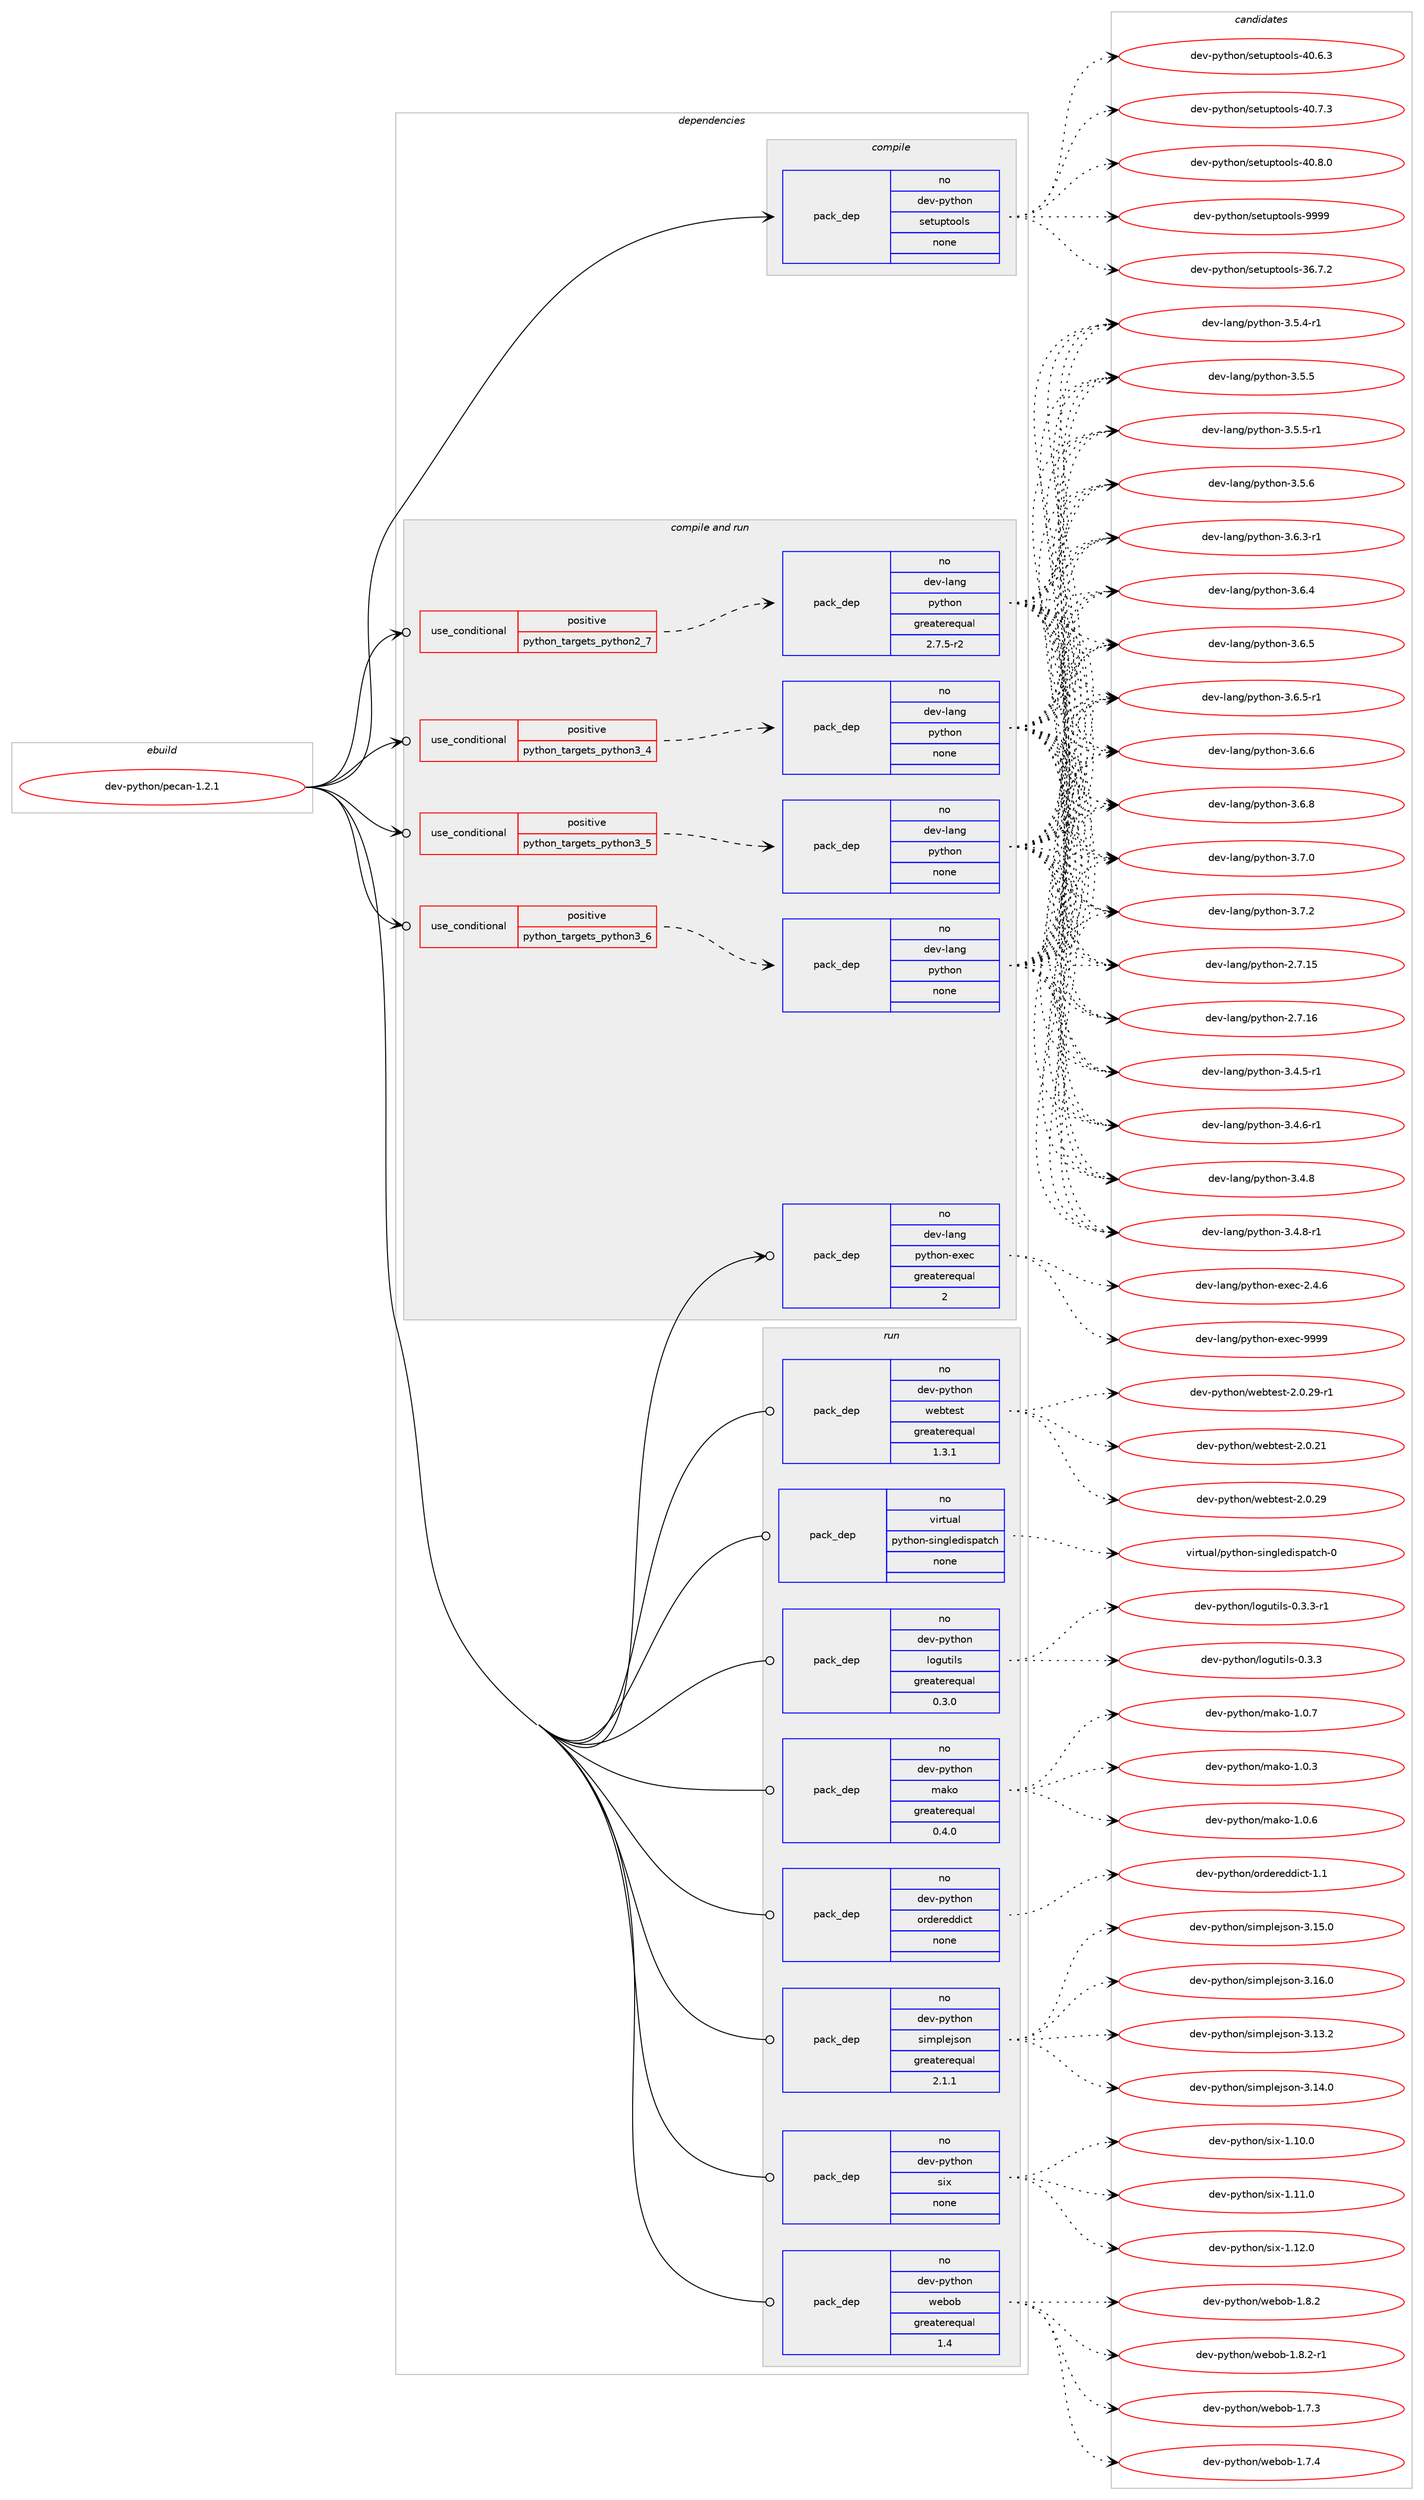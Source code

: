 digraph prolog {

# *************
# Graph options
# *************

newrank=true;
concentrate=true;
compound=true;
graph [rankdir=LR,fontname=Helvetica,fontsize=10,ranksep=1.5];#, ranksep=2.5, nodesep=0.2];
edge  [arrowhead=vee];
node  [fontname=Helvetica,fontsize=10];

# **********
# The ebuild
# **********

subgraph cluster_leftcol {
color=gray;
rank=same;
label=<<i>ebuild</i>>;
id [label="dev-python/pecan-1.2.1", color=red, width=4, href="../dev-python/pecan-1.2.1.svg"];
}

# ****************
# The dependencies
# ****************

subgraph cluster_midcol {
color=gray;
label=<<i>dependencies</i>>;
subgraph cluster_compile {
fillcolor="#eeeeee";
style=filled;
label=<<i>compile</i>>;
subgraph pack1022482 {
dependency1425034 [label=<<TABLE BORDER="0" CELLBORDER="1" CELLSPACING="0" CELLPADDING="4" WIDTH="220"><TR><TD ROWSPAN="6" CELLPADDING="30">pack_dep</TD></TR><TR><TD WIDTH="110">no</TD></TR><TR><TD>dev-python</TD></TR><TR><TD>setuptools</TD></TR><TR><TD>none</TD></TR><TR><TD></TD></TR></TABLE>>, shape=none, color=blue];
}
id:e -> dependency1425034:w [weight=20,style="solid",arrowhead="vee"];
}
subgraph cluster_compileandrun {
fillcolor="#eeeeee";
style=filled;
label=<<i>compile and run</i>>;
subgraph cond379242 {
dependency1425035 [label=<<TABLE BORDER="0" CELLBORDER="1" CELLSPACING="0" CELLPADDING="4"><TR><TD ROWSPAN="3" CELLPADDING="10">use_conditional</TD></TR><TR><TD>positive</TD></TR><TR><TD>python_targets_python2_7</TD></TR></TABLE>>, shape=none, color=red];
subgraph pack1022483 {
dependency1425036 [label=<<TABLE BORDER="0" CELLBORDER="1" CELLSPACING="0" CELLPADDING="4" WIDTH="220"><TR><TD ROWSPAN="6" CELLPADDING="30">pack_dep</TD></TR><TR><TD WIDTH="110">no</TD></TR><TR><TD>dev-lang</TD></TR><TR><TD>python</TD></TR><TR><TD>greaterequal</TD></TR><TR><TD>2.7.5-r2</TD></TR></TABLE>>, shape=none, color=blue];
}
dependency1425035:e -> dependency1425036:w [weight=20,style="dashed",arrowhead="vee"];
}
id:e -> dependency1425035:w [weight=20,style="solid",arrowhead="odotvee"];
subgraph cond379243 {
dependency1425037 [label=<<TABLE BORDER="0" CELLBORDER="1" CELLSPACING="0" CELLPADDING="4"><TR><TD ROWSPAN="3" CELLPADDING="10">use_conditional</TD></TR><TR><TD>positive</TD></TR><TR><TD>python_targets_python3_4</TD></TR></TABLE>>, shape=none, color=red];
subgraph pack1022484 {
dependency1425038 [label=<<TABLE BORDER="0" CELLBORDER="1" CELLSPACING="0" CELLPADDING="4" WIDTH="220"><TR><TD ROWSPAN="6" CELLPADDING="30">pack_dep</TD></TR><TR><TD WIDTH="110">no</TD></TR><TR><TD>dev-lang</TD></TR><TR><TD>python</TD></TR><TR><TD>none</TD></TR><TR><TD></TD></TR></TABLE>>, shape=none, color=blue];
}
dependency1425037:e -> dependency1425038:w [weight=20,style="dashed",arrowhead="vee"];
}
id:e -> dependency1425037:w [weight=20,style="solid",arrowhead="odotvee"];
subgraph cond379244 {
dependency1425039 [label=<<TABLE BORDER="0" CELLBORDER="1" CELLSPACING="0" CELLPADDING="4"><TR><TD ROWSPAN="3" CELLPADDING="10">use_conditional</TD></TR><TR><TD>positive</TD></TR><TR><TD>python_targets_python3_5</TD></TR></TABLE>>, shape=none, color=red];
subgraph pack1022485 {
dependency1425040 [label=<<TABLE BORDER="0" CELLBORDER="1" CELLSPACING="0" CELLPADDING="4" WIDTH="220"><TR><TD ROWSPAN="6" CELLPADDING="30">pack_dep</TD></TR><TR><TD WIDTH="110">no</TD></TR><TR><TD>dev-lang</TD></TR><TR><TD>python</TD></TR><TR><TD>none</TD></TR><TR><TD></TD></TR></TABLE>>, shape=none, color=blue];
}
dependency1425039:e -> dependency1425040:w [weight=20,style="dashed",arrowhead="vee"];
}
id:e -> dependency1425039:w [weight=20,style="solid",arrowhead="odotvee"];
subgraph cond379245 {
dependency1425041 [label=<<TABLE BORDER="0" CELLBORDER="1" CELLSPACING="0" CELLPADDING="4"><TR><TD ROWSPAN="3" CELLPADDING="10">use_conditional</TD></TR><TR><TD>positive</TD></TR><TR><TD>python_targets_python3_6</TD></TR></TABLE>>, shape=none, color=red];
subgraph pack1022486 {
dependency1425042 [label=<<TABLE BORDER="0" CELLBORDER="1" CELLSPACING="0" CELLPADDING="4" WIDTH="220"><TR><TD ROWSPAN="6" CELLPADDING="30">pack_dep</TD></TR><TR><TD WIDTH="110">no</TD></TR><TR><TD>dev-lang</TD></TR><TR><TD>python</TD></TR><TR><TD>none</TD></TR><TR><TD></TD></TR></TABLE>>, shape=none, color=blue];
}
dependency1425041:e -> dependency1425042:w [weight=20,style="dashed",arrowhead="vee"];
}
id:e -> dependency1425041:w [weight=20,style="solid",arrowhead="odotvee"];
subgraph pack1022487 {
dependency1425043 [label=<<TABLE BORDER="0" CELLBORDER="1" CELLSPACING="0" CELLPADDING="4" WIDTH="220"><TR><TD ROWSPAN="6" CELLPADDING="30">pack_dep</TD></TR><TR><TD WIDTH="110">no</TD></TR><TR><TD>dev-lang</TD></TR><TR><TD>python-exec</TD></TR><TR><TD>greaterequal</TD></TR><TR><TD>2</TD></TR></TABLE>>, shape=none, color=blue];
}
id:e -> dependency1425043:w [weight=20,style="solid",arrowhead="odotvee"];
}
subgraph cluster_run {
fillcolor="#eeeeee";
style=filled;
label=<<i>run</i>>;
subgraph pack1022488 {
dependency1425044 [label=<<TABLE BORDER="0" CELLBORDER="1" CELLSPACING="0" CELLPADDING="4" WIDTH="220"><TR><TD ROWSPAN="6" CELLPADDING="30">pack_dep</TD></TR><TR><TD WIDTH="110">no</TD></TR><TR><TD>dev-python</TD></TR><TR><TD>logutils</TD></TR><TR><TD>greaterequal</TD></TR><TR><TD>0.3.0</TD></TR></TABLE>>, shape=none, color=blue];
}
id:e -> dependency1425044:w [weight=20,style="solid",arrowhead="odot"];
subgraph pack1022489 {
dependency1425045 [label=<<TABLE BORDER="0" CELLBORDER="1" CELLSPACING="0" CELLPADDING="4" WIDTH="220"><TR><TD ROWSPAN="6" CELLPADDING="30">pack_dep</TD></TR><TR><TD WIDTH="110">no</TD></TR><TR><TD>dev-python</TD></TR><TR><TD>mako</TD></TR><TR><TD>greaterequal</TD></TR><TR><TD>0.4.0</TD></TR></TABLE>>, shape=none, color=blue];
}
id:e -> dependency1425045:w [weight=20,style="solid",arrowhead="odot"];
subgraph pack1022490 {
dependency1425046 [label=<<TABLE BORDER="0" CELLBORDER="1" CELLSPACING="0" CELLPADDING="4" WIDTH="220"><TR><TD ROWSPAN="6" CELLPADDING="30">pack_dep</TD></TR><TR><TD WIDTH="110">no</TD></TR><TR><TD>dev-python</TD></TR><TR><TD>ordereddict</TD></TR><TR><TD>none</TD></TR><TR><TD></TD></TR></TABLE>>, shape=none, color=blue];
}
id:e -> dependency1425046:w [weight=20,style="solid",arrowhead="odot"];
subgraph pack1022491 {
dependency1425047 [label=<<TABLE BORDER="0" CELLBORDER="1" CELLSPACING="0" CELLPADDING="4" WIDTH="220"><TR><TD ROWSPAN="6" CELLPADDING="30">pack_dep</TD></TR><TR><TD WIDTH="110">no</TD></TR><TR><TD>dev-python</TD></TR><TR><TD>simplejson</TD></TR><TR><TD>greaterequal</TD></TR><TR><TD>2.1.1</TD></TR></TABLE>>, shape=none, color=blue];
}
id:e -> dependency1425047:w [weight=20,style="solid",arrowhead="odot"];
subgraph pack1022492 {
dependency1425048 [label=<<TABLE BORDER="0" CELLBORDER="1" CELLSPACING="0" CELLPADDING="4" WIDTH="220"><TR><TD ROWSPAN="6" CELLPADDING="30">pack_dep</TD></TR><TR><TD WIDTH="110">no</TD></TR><TR><TD>dev-python</TD></TR><TR><TD>six</TD></TR><TR><TD>none</TD></TR><TR><TD></TD></TR></TABLE>>, shape=none, color=blue];
}
id:e -> dependency1425048:w [weight=20,style="solid",arrowhead="odot"];
subgraph pack1022493 {
dependency1425049 [label=<<TABLE BORDER="0" CELLBORDER="1" CELLSPACING="0" CELLPADDING="4" WIDTH="220"><TR><TD ROWSPAN="6" CELLPADDING="30">pack_dep</TD></TR><TR><TD WIDTH="110">no</TD></TR><TR><TD>dev-python</TD></TR><TR><TD>webob</TD></TR><TR><TD>greaterequal</TD></TR><TR><TD>1.4</TD></TR></TABLE>>, shape=none, color=blue];
}
id:e -> dependency1425049:w [weight=20,style="solid",arrowhead="odot"];
subgraph pack1022494 {
dependency1425050 [label=<<TABLE BORDER="0" CELLBORDER="1" CELLSPACING="0" CELLPADDING="4" WIDTH="220"><TR><TD ROWSPAN="6" CELLPADDING="30">pack_dep</TD></TR><TR><TD WIDTH="110">no</TD></TR><TR><TD>dev-python</TD></TR><TR><TD>webtest</TD></TR><TR><TD>greaterequal</TD></TR><TR><TD>1.3.1</TD></TR></TABLE>>, shape=none, color=blue];
}
id:e -> dependency1425050:w [weight=20,style="solid",arrowhead="odot"];
subgraph pack1022495 {
dependency1425051 [label=<<TABLE BORDER="0" CELLBORDER="1" CELLSPACING="0" CELLPADDING="4" WIDTH="220"><TR><TD ROWSPAN="6" CELLPADDING="30">pack_dep</TD></TR><TR><TD WIDTH="110">no</TD></TR><TR><TD>virtual</TD></TR><TR><TD>python-singledispatch</TD></TR><TR><TD>none</TD></TR><TR><TD></TD></TR></TABLE>>, shape=none, color=blue];
}
id:e -> dependency1425051:w [weight=20,style="solid",arrowhead="odot"];
}
}

# **************
# The candidates
# **************

subgraph cluster_choices {
rank=same;
color=gray;
label=<<i>candidates</i>>;

subgraph choice1022482 {
color=black;
nodesep=1;
choice100101118451121211161041111104711510111611711211611111110811545515446554650 [label="dev-python/setuptools-36.7.2", color=red, width=4,href="../dev-python/setuptools-36.7.2.svg"];
choice100101118451121211161041111104711510111611711211611111110811545524846544651 [label="dev-python/setuptools-40.6.3", color=red, width=4,href="../dev-python/setuptools-40.6.3.svg"];
choice100101118451121211161041111104711510111611711211611111110811545524846554651 [label="dev-python/setuptools-40.7.3", color=red, width=4,href="../dev-python/setuptools-40.7.3.svg"];
choice100101118451121211161041111104711510111611711211611111110811545524846564648 [label="dev-python/setuptools-40.8.0", color=red, width=4,href="../dev-python/setuptools-40.8.0.svg"];
choice10010111845112121116104111110471151011161171121161111111081154557575757 [label="dev-python/setuptools-9999", color=red, width=4,href="../dev-python/setuptools-9999.svg"];
dependency1425034:e -> choice100101118451121211161041111104711510111611711211611111110811545515446554650:w [style=dotted,weight="100"];
dependency1425034:e -> choice100101118451121211161041111104711510111611711211611111110811545524846544651:w [style=dotted,weight="100"];
dependency1425034:e -> choice100101118451121211161041111104711510111611711211611111110811545524846554651:w [style=dotted,weight="100"];
dependency1425034:e -> choice100101118451121211161041111104711510111611711211611111110811545524846564648:w [style=dotted,weight="100"];
dependency1425034:e -> choice10010111845112121116104111110471151011161171121161111111081154557575757:w [style=dotted,weight="100"];
}
subgraph choice1022483 {
color=black;
nodesep=1;
choice10010111845108971101034711212111610411111045504655464953 [label="dev-lang/python-2.7.15", color=red, width=4,href="../dev-lang/python-2.7.15.svg"];
choice10010111845108971101034711212111610411111045504655464954 [label="dev-lang/python-2.7.16", color=red, width=4,href="../dev-lang/python-2.7.16.svg"];
choice1001011184510897110103471121211161041111104551465246534511449 [label="dev-lang/python-3.4.5-r1", color=red, width=4,href="../dev-lang/python-3.4.5-r1.svg"];
choice1001011184510897110103471121211161041111104551465246544511449 [label="dev-lang/python-3.4.6-r1", color=red, width=4,href="../dev-lang/python-3.4.6-r1.svg"];
choice100101118451089711010347112121116104111110455146524656 [label="dev-lang/python-3.4.8", color=red, width=4,href="../dev-lang/python-3.4.8.svg"];
choice1001011184510897110103471121211161041111104551465246564511449 [label="dev-lang/python-3.4.8-r1", color=red, width=4,href="../dev-lang/python-3.4.8-r1.svg"];
choice1001011184510897110103471121211161041111104551465346524511449 [label="dev-lang/python-3.5.4-r1", color=red, width=4,href="../dev-lang/python-3.5.4-r1.svg"];
choice100101118451089711010347112121116104111110455146534653 [label="dev-lang/python-3.5.5", color=red, width=4,href="../dev-lang/python-3.5.5.svg"];
choice1001011184510897110103471121211161041111104551465346534511449 [label="dev-lang/python-3.5.5-r1", color=red, width=4,href="../dev-lang/python-3.5.5-r1.svg"];
choice100101118451089711010347112121116104111110455146534654 [label="dev-lang/python-3.5.6", color=red, width=4,href="../dev-lang/python-3.5.6.svg"];
choice1001011184510897110103471121211161041111104551465446514511449 [label="dev-lang/python-3.6.3-r1", color=red, width=4,href="../dev-lang/python-3.6.3-r1.svg"];
choice100101118451089711010347112121116104111110455146544652 [label="dev-lang/python-3.6.4", color=red, width=4,href="../dev-lang/python-3.6.4.svg"];
choice100101118451089711010347112121116104111110455146544653 [label="dev-lang/python-3.6.5", color=red, width=4,href="../dev-lang/python-3.6.5.svg"];
choice1001011184510897110103471121211161041111104551465446534511449 [label="dev-lang/python-3.6.5-r1", color=red, width=4,href="../dev-lang/python-3.6.5-r1.svg"];
choice100101118451089711010347112121116104111110455146544654 [label="dev-lang/python-3.6.6", color=red, width=4,href="../dev-lang/python-3.6.6.svg"];
choice100101118451089711010347112121116104111110455146544656 [label="dev-lang/python-3.6.8", color=red, width=4,href="../dev-lang/python-3.6.8.svg"];
choice100101118451089711010347112121116104111110455146554648 [label="dev-lang/python-3.7.0", color=red, width=4,href="../dev-lang/python-3.7.0.svg"];
choice100101118451089711010347112121116104111110455146554650 [label="dev-lang/python-3.7.2", color=red, width=4,href="../dev-lang/python-3.7.2.svg"];
dependency1425036:e -> choice10010111845108971101034711212111610411111045504655464953:w [style=dotted,weight="100"];
dependency1425036:e -> choice10010111845108971101034711212111610411111045504655464954:w [style=dotted,weight="100"];
dependency1425036:e -> choice1001011184510897110103471121211161041111104551465246534511449:w [style=dotted,weight="100"];
dependency1425036:e -> choice1001011184510897110103471121211161041111104551465246544511449:w [style=dotted,weight="100"];
dependency1425036:e -> choice100101118451089711010347112121116104111110455146524656:w [style=dotted,weight="100"];
dependency1425036:e -> choice1001011184510897110103471121211161041111104551465246564511449:w [style=dotted,weight="100"];
dependency1425036:e -> choice1001011184510897110103471121211161041111104551465346524511449:w [style=dotted,weight="100"];
dependency1425036:e -> choice100101118451089711010347112121116104111110455146534653:w [style=dotted,weight="100"];
dependency1425036:e -> choice1001011184510897110103471121211161041111104551465346534511449:w [style=dotted,weight="100"];
dependency1425036:e -> choice100101118451089711010347112121116104111110455146534654:w [style=dotted,weight="100"];
dependency1425036:e -> choice1001011184510897110103471121211161041111104551465446514511449:w [style=dotted,weight="100"];
dependency1425036:e -> choice100101118451089711010347112121116104111110455146544652:w [style=dotted,weight="100"];
dependency1425036:e -> choice100101118451089711010347112121116104111110455146544653:w [style=dotted,weight="100"];
dependency1425036:e -> choice1001011184510897110103471121211161041111104551465446534511449:w [style=dotted,weight="100"];
dependency1425036:e -> choice100101118451089711010347112121116104111110455146544654:w [style=dotted,weight="100"];
dependency1425036:e -> choice100101118451089711010347112121116104111110455146544656:w [style=dotted,weight="100"];
dependency1425036:e -> choice100101118451089711010347112121116104111110455146554648:w [style=dotted,weight="100"];
dependency1425036:e -> choice100101118451089711010347112121116104111110455146554650:w [style=dotted,weight="100"];
}
subgraph choice1022484 {
color=black;
nodesep=1;
choice10010111845108971101034711212111610411111045504655464953 [label="dev-lang/python-2.7.15", color=red, width=4,href="../dev-lang/python-2.7.15.svg"];
choice10010111845108971101034711212111610411111045504655464954 [label="dev-lang/python-2.7.16", color=red, width=4,href="../dev-lang/python-2.7.16.svg"];
choice1001011184510897110103471121211161041111104551465246534511449 [label="dev-lang/python-3.4.5-r1", color=red, width=4,href="../dev-lang/python-3.4.5-r1.svg"];
choice1001011184510897110103471121211161041111104551465246544511449 [label="dev-lang/python-3.4.6-r1", color=red, width=4,href="../dev-lang/python-3.4.6-r1.svg"];
choice100101118451089711010347112121116104111110455146524656 [label="dev-lang/python-3.4.8", color=red, width=4,href="../dev-lang/python-3.4.8.svg"];
choice1001011184510897110103471121211161041111104551465246564511449 [label="dev-lang/python-3.4.8-r1", color=red, width=4,href="../dev-lang/python-3.4.8-r1.svg"];
choice1001011184510897110103471121211161041111104551465346524511449 [label="dev-lang/python-3.5.4-r1", color=red, width=4,href="../dev-lang/python-3.5.4-r1.svg"];
choice100101118451089711010347112121116104111110455146534653 [label="dev-lang/python-3.5.5", color=red, width=4,href="../dev-lang/python-3.5.5.svg"];
choice1001011184510897110103471121211161041111104551465346534511449 [label="dev-lang/python-3.5.5-r1", color=red, width=4,href="../dev-lang/python-3.5.5-r1.svg"];
choice100101118451089711010347112121116104111110455146534654 [label="dev-lang/python-3.5.6", color=red, width=4,href="../dev-lang/python-3.5.6.svg"];
choice1001011184510897110103471121211161041111104551465446514511449 [label="dev-lang/python-3.6.3-r1", color=red, width=4,href="../dev-lang/python-3.6.3-r1.svg"];
choice100101118451089711010347112121116104111110455146544652 [label="dev-lang/python-3.6.4", color=red, width=4,href="../dev-lang/python-3.6.4.svg"];
choice100101118451089711010347112121116104111110455146544653 [label="dev-lang/python-3.6.5", color=red, width=4,href="../dev-lang/python-3.6.5.svg"];
choice1001011184510897110103471121211161041111104551465446534511449 [label="dev-lang/python-3.6.5-r1", color=red, width=4,href="../dev-lang/python-3.6.5-r1.svg"];
choice100101118451089711010347112121116104111110455146544654 [label="dev-lang/python-3.6.6", color=red, width=4,href="../dev-lang/python-3.6.6.svg"];
choice100101118451089711010347112121116104111110455146544656 [label="dev-lang/python-3.6.8", color=red, width=4,href="../dev-lang/python-3.6.8.svg"];
choice100101118451089711010347112121116104111110455146554648 [label="dev-lang/python-3.7.0", color=red, width=4,href="../dev-lang/python-3.7.0.svg"];
choice100101118451089711010347112121116104111110455146554650 [label="dev-lang/python-3.7.2", color=red, width=4,href="../dev-lang/python-3.7.2.svg"];
dependency1425038:e -> choice10010111845108971101034711212111610411111045504655464953:w [style=dotted,weight="100"];
dependency1425038:e -> choice10010111845108971101034711212111610411111045504655464954:w [style=dotted,weight="100"];
dependency1425038:e -> choice1001011184510897110103471121211161041111104551465246534511449:w [style=dotted,weight="100"];
dependency1425038:e -> choice1001011184510897110103471121211161041111104551465246544511449:w [style=dotted,weight="100"];
dependency1425038:e -> choice100101118451089711010347112121116104111110455146524656:w [style=dotted,weight="100"];
dependency1425038:e -> choice1001011184510897110103471121211161041111104551465246564511449:w [style=dotted,weight="100"];
dependency1425038:e -> choice1001011184510897110103471121211161041111104551465346524511449:w [style=dotted,weight="100"];
dependency1425038:e -> choice100101118451089711010347112121116104111110455146534653:w [style=dotted,weight="100"];
dependency1425038:e -> choice1001011184510897110103471121211161041111104551465346534511449:w [style=dotted,weight="100"];
dependency1425038:e -> choice100101118451089711010347112121116104111110455146534654:w [style=dotted,weight="100"];
dependency1425038:e -> choice1001011184510897110103471121211161041111104551465446514511449:w [style=dotted,weight="100"];
dependency1425038:e -> choice100101118451089711010347112121116104111110455146544652:w [style=dotted,weight="100"];
dependency1425038:e -> choice100101118451089711010347112121116104111110455146544653:w [style=dotted,weight="100"];
dependency1425038:e -> choice1001011184510897110103471121211161041111104551465446534511449:w [style=dotted,weight="100"];
dependency1425038:e -> choice100101118451089711010347112121116104111110455146544654:w [style=dotted,weight="100"];
dependency1425038:e -> choice100101118451089711010347112121116104111110455146544656:w [style=dotted,weight="100"];
dependency1425038:e -> choice100101118451089711010347112121116104111110455146554648:w [style=dotted,weight="100"];
dependency1425038:e -> choice100101118451089711010347112121116104111110455146554650:w [style=dotted,weight="100"];
}
subgraph choice1022485 {
color=black;
nodesep=1;
choice10010111845108971101034711212111610411111045504655464953 [label="dev-lang/python-2.7.15", color=red, width=4,href="../dev-lang/python-2.7.15.svg"];
choice10010111845108971101034711212111610411111045504655464954 [label="dev-lang/python-2.7.16", color=red, width=4,href="../dev-lang/python-2.7.16.svg"];
choice1001011184510897110103471121211161041111104551465246534511449 [label="dev-lang/python-3.4.5-r1", color=red, width=4,href="../dev-lang/python-3.4.5-r1.svg"];
choice1001011184510897110103471121211161041111104551465246544511449 [label="dev-lang/python-3.4.6-r1", color=red, width=4,href="../dev-lang/python-3.4.6-r1.svg"];
choice100101118451089711010347112121116104111110455146524656 [label="dev-lang/python-3.4.8", color=red, width=4,href="../dev-lang/python-3.4.8.svg"];
choice1001011184510897110103471121211161041111104551465246564511449 [label="dev-lang/python-3.4.8-r1", color=red, width=4,href="../dev-lang/python-3.4.8-r1.svg"];
choice1001011184510897110103471121211161041111104551465346524511449 [label="dev-lang/python-3.5.4-r1", color=red, width=4,href="../dev-lang/python-3.5.4-r1.svg"];
choice100101118451089711010347112121116104111110455146534653 [label="dev-lang/python-3.5.5", color=red, width=4,href="../dev-lang/python-3.5.5.svg"];
choice1001011184510897110103471121211161041111104551465346534511449 [label="dev-lang/python-3.5.5-r1", color=red, width=4,href="../dev-lang/python-3.5.5-r1.svg"];
choice100101118451089711010347112121116104111110455146534654 [label="dev-lang/python-3.5.6", color=red, width=4,href="../dev-lang/python-3.5.6.svg"];
choice1001011184510897110103471121211161041111104551465446514511449 [label="dev-lang/python-3.6.3-r1", color=red, width=4,href="../dev-lang/python-3.6.3-r1.svg"];
choice100101118451089711010347112121116104111110455146544652 [label="dev-lang/python-3.6.4", color=red, width=4,href="../dev-lang/python-3.6.4.svg"];
choice100101118451089711010347112121116104111110455146544653 [label="dev-lang/python-3.6.5", color=red, width=4,href="../dev-lang/python-3.6.5.svg"];
choice1001011184510897110103471121211161041111104551465446534511449 [label="dev-lang/python-3.6.5-r1", color=red, width=4,href="../dev-lang/python-3.6.5-r1.svg"];
choice100101118451089711010347112121116104111110455146544654 [label="dev-lang/python-3.6.6", color=red, width=4,href="../dev-lang/python-3.6.6.svg"];
choice100101118451089711010347112121116104111110455146544656 [label="dev-lang/python-3.6.8", color=red, width=4,href="../dev-lang/python-3.6.8.svg"];
choice100101118451089711010347112121116104111110455146554648 [label="dev-lang/python-3.7.0", color=red, width=4,href="../dev-lang/python-3.7.0.svg"];
choice100101118451089711010347112121116104111110455146554650 [label="dev-lang/python-3.7.2", color=red, width=4,href="../dev-lang/python-3.7.2.svg"];
dependency1425040:e -> choice10010111845108971101034711212111610411111045504655464953:w [style=dotted,weight="100"];
dependency1425040:e -> choice10010111845108971101034711212111610411111045504655464954:w [style=dotted,weight="100"];
dependency1425040:e -> choice1001011184510897110103471121211161041111104551465246534511449:w [style=dotted,weight="100"];
dependency1425040:e -> choice1001011184510897110103471121211161041111104551465246544511449:w [style=dotted,weight="100"];
dependency1425040:e -> choice100101118451089711010347112121116104111110455146524656:w [style=dotted,weight="100"];
dependency1425040:e -> choice1001011184510897110103471121211161041111104551465246564511449:w [style=dotted,weight="100"];
dependency1425040:e -> choice1001011184510897110103471121211161041111104551465346524511449:w [style=dotted,weight="100"];
dependency1425040:e -> choice100101118451089711010347112121116104111110455146534653:w [style=dotted,weight="100"];
dependency1425040:e -> choice1001011184510897110103471121211161041111104551465346534511449:w [style=dotted,weight="100"];
dependency1425040:e -> choice100101118451089711010347112121116104111110455146534654:w [style=dotted,weight="100"];
dependency1425040:e -> choice1001011184510897110103471121211161041111104551465446514511449:w [style=dotted,weight="100"];
dependency1425040:e -> choice100101118451089711010347112121116104111110455146544652:w [style=dotted,weight="100"];
dependency1425040:e -> choice100101118451089711010347112121116104111110455146544653:w [style=dotted,weight="100"];
dependency1425040:e -> choice1001011184510897110103471121211161041111104551465446534511449:w [style=dotted,weight="100"];
dependency1425040:e -> choice100101118451089711010347112121116104111110455146544654:w [style=dotted,weight="100"];
dependency1425040:e -> choice100101118451089711010347112121116104111110455146544656:w [style=dotted,weight="100"];
dependency1425040:e -> choice100101118451089711010347112121116104111110455146554648:w [style=dotted,weight="100"];
dependency1425040:e -> choice100101118451089711010347112121116104111110455146554650:w [style=dotted,weight="100"];
}
subgraph choice1022486 {
color=black;
nodesep=1;
choice10010111845108971101034711212111610411111045504655464953 [label="dev-lang/python-2.7.15", color=red, width=4,href="../dev-lang/python-2.7.15.svg"];
choice10010111845108971101034711212111610411111045504655464954 [label="dev-lang/python-2.7.16", color=red, width=4,href="../dev-lang/python-2.7.16.svg"];
choice1001011184510897110103471121211161041111104551465246534511449 [label="dev-lang/python-3.4.5-r1", color=red, width=4,href="../dev-lang/python-3.4.5-r1.svg"];
choice1001011184510897110103471121211161041111104551465246544511449 [label="dev-lang/python-3.4.6-r1", color=red, width=4,href="../dev-lang/python-3.4.6-r1.svg"];
choice100101118451089711010347112121116104111110455146524656 [label="dev-lang/python-3.4.8", color=red, width=4,href="../dev-lang/python-3.4.8.svg"];
choice1001011184510897110103471121211161041111104551465246564511449 [label="dev-lang/python-3.4.8-r1", color=red, width=4,href="../dev-lang/python-3.4.8-r1.svg"];
choice1001011184510897110103471121211161041111104551465346524511449 [label="dev-lang/python-3.5.4-r1", color=red, width=4,href="../dev-lang/python-3.5.4-r1.svg"];
choice100101118451089711010347112121116104111110455146534653 [label="dev-lang/python-3.5.5", color=red, width=4,href="../dev-lang/python-3.5.5.svg"];
choice1001011184510897110103471121211161041111104551465346534511449 [label="dev-lang/python-3.5.5-r1", color=red, width=4,href="../dev-lang/python-3.5.5-r1.svg"];
choice100101118451089711010347112121116104111110455146534654 [label="dev-lang/python-3.5.6", color=red, width=4,href="../dev-lang/python-3.5.6.svg"];
choice1001011184510897110103471121211161041111104551465446514511449 [label="dev-lang/python-3.6.3-r1", color=red, width=4,href="../dev-lang/python-3.6.3-r1.svg"];
choice100101118451089711010347112121116104111110455146544652 [label="dev-lang/python-3.6.4", color=red, width=4,href="../dev-lang/python-3.6.4.svg"];
choice100101118451089711010347112121116104111110455146544653 [label="dev-lang/python-3.6.5", color=red, width=4,href="../dev-lang/python-3.6.5.svg"];
choice1001011184510897110103471121211161041111104551465446534511449 [label="dev-lang/python-3.6.5-r1", color=red, width=4,href="../dev-lang/python-3.6.5-r1.svg"];
choice100101118451089711010347112121116104111110455146544654 [label="dev-lang/python-3.6.6", color=red, width=4,href="../dev-lang/python-3.6.6.svg"];
choice100101118451089711010347112121116104111110455146544656 [label="dev-lang/python-3.6.8", color=red, width=4,href="../dev-lang/python-3.6.8.svg"];
choice100101118451089711010347112121116104111110455146554648 [label="dev-lang/python-3.7.0", color=red, width=4,href="../dev-lang/python-3.7.0.svg"];
choice100101118451089711010347112121116104111110455146554650 [label="dev-lang/python-3.7.2", color=red, width=4,href="../dev-lang/python-3.7.2.svg"];
dependency1425042:e -> choice10010111845108971101034711212111610411111045504655464953:w [style=dotted,weight="100"];
dependency1425042:e -> choice10010111845108971101034711212111610411111045504655464954:w [style=dotted,weight="100"];
dependency1425042:e -> choice1001011184510897110103471121211161041111104551465246534511449:w [style=dotted,weight="100"];
dependency1425042:e -> choice1001011184510897110103471121211161041111104551465246544511449:w [style=dotted,weight="100"];
dependency1425042:e -> choice100101118451089711010347112121116104111110455146524656:w [style=dotted,weight="100"];
dependency1425042:e -> choice1001011184510897110103471121211161041111104551465246564511449:w [style=dotted,weight="100"];
dependency1425042:e -> choice1001011184510897110103471121211161041111104551465346524511449:w [style=dotted,weight="100"];
dependency1425042:e -> choice100101118451089711010347112121116104111110455146534653:w [style=dotted,weight="100"];
dependency1425042:e -> choice1001011184510897110103471121211161041111104551465346534511449:w [style=dotted,weight="100"];
dependency1425042:e -> choice100101118451089711010347112121116104111110455146534654:w [style=dotted,weight="100"];
dependency1425042:e -> choice1001011184510897110103471121211161041111104551465446514511449:w [style=dotted,weight="100"];
dependency1425042:e -> choice100101118451089711010347112121116104111110455146544652:w [style=dotted,weight="100"];
dependency1425042:e -> choice100101118451089711010347112121116104111110455146544653:w [style=dotted,weight="100"];
dependency1425042:e -> choice1001011184510897110103471121211161041111104551465446534511449:w [style=dotted,weight="100"];
dependency1425042:e -> choice100101118451089711010347112121116104111110455146544654:w [style=dotted,weight="100"];
dependency1425042:e -> choice100101118451089711010347112121116104111110455146544656:w [style=dotted,weight="100"];
dependency1425042:e -> choice100101118451089711010347112121116104111110455146554648:w [style=dotted,weight="100"];
dependency1425042:e -> choice100101118451089711010347112121116104111110455146554650:w [style=dotted,weight="100"];
}
subgraph choice1022487 {
color=black;
nodesep=1;
choice1001011184510897110103471121211161041111104510112010199455046524654 [label="dev-lang/python-exec-2.4.6", color=red, width=4,href="../dev-lang/python-exec-2.4.6.svg"];
choice10010111845108971101034711212111610411111045101120101994557575757 [label="dev-lang/python-exec-9999", color=red, width=4,href="../dev-lang/python-exec-9999.svg"];
dependency1425043:e -> choice1001011184510897110103471121211161041111104510112010199455046524654:w [style=dotted,weight="100"];
dependency1425043:e -> choice10010111845108971101034711212111610411111045101120101994557575757:w [style=dotted,weight="100"];
}
subgraph choice1022488 {
color=black;
nodesep=1;
choice1001011184511212111610411111047108111103117116105108115454846514651 [label="dev-python/logutils-0.3.3", color=red, width=4,href="../dev-python/logutils-0.3.3.svg"];
choice10010111845112121116104111110471081111031171161051081154548465146514511449 [label="dev-python/logutils-0.3.3-r1", color=red, width=4,href="../dev-python/logutils-0.3.3-r1.svg"];
dependency1425044:e -> choice1001011184511212111610411111047108111103117116105108115454846514651:w [style=dotted,weight="100"];
dependency1425044:e -> choice10010111845112121116104111110471081111031171161051081154548465146514511449:w [style=dotted,weight="100"];
}
subgraph choice1022489 {
color=black;
nodesep=1;
choice100101118451121211161041111104710997107111454946484651 [label="dev-python/mako-1.0.3", color=red, width=4,href="../dev-python/mako-1.0.3.svg"];
choice100101118451121211161041111104710997107111454946484654 [label="dev-python/mako-1.0.6", color=red, width=4,href="../dev-python/mako-1.0.6.svg"];
choice100101118451121211161041111104710997107111454946484655 [label="dev-python/mako-1.0.7", color=red, width=4,href="../dev-python/mako-1.0.7.svg"];
dependency1425045:e -> choice100101118451121211161041111104710997107111454946484651:w [style=dotted,weight="100"];
dependency1425045:e -> choice100101118451121211161041111104710997107111454946484654:w [style=dotted,weight="100"];
dependency1425045:e -> choice100101118451121211161041111104710997107111454946484655:w [style=dotted,weight="100"];
}
subgraph choice1022490 {
color=black;
nodesep=1;
choice10010111845112121116104111110471111141001011141011001001059911645494649 [label="dev-python/ordereddict-1.1", color=red, width=4,href="../dev-python/ordereddict-1.1.svg"];
dependency1425046:e -> choice10010111845112121116104111110471111141001011141011001001059911645494649:w [style=dotted,weight="100"];
}
subgraph choice1022491 {
color=black;
nodesep=1;
choice100101118451121211161041111104711510510911210810110611511111045514649514650 [label="dev-python/simplejson-3.13.2", color=red, width=4,href="../dev-python/simplejson-3.13.2.svg"];
choice100101118451121211161041111104711510510911210810110611511111045514649524648 [label="dev-python/simplejson-3.14.0", color=red, width=4,href="../dev-python/simplejson-3.14.0.svg"];
choice100101118451121211161041111104711510510911210810110611511111045514649534648 [label="dev-python/simplejson-3.15.0", color=red, width=4,href="../dev-python/simplejson-3.15.0.svg"];
choice100101118451121211161041111104711510510911210810110611511111045514649544648 [label="dev-python/simplejson-3.16.0", color=red, width=4,href="../dev-python/simplejson-3.16.0.svg"];
dependency1425047:e -> choice100101118451121211161041111104711510510911210810110611511111045514649514650:w [style=dotted,weight="100"];
dependency1425047:e -> choice100101118451121211161041111104711510510911210810110611511111045514649524648:w [style=dotted,weight="100"];
dependency1425047:e -> choice100101118451121211161041111104711510510911210810110611511111045514649534648:w [style=dotted,weight="100"];
dependency1425047:e -> choice100101118451121211161041111104711510510911210810110611511111045514649544648:w [style=dotted,weight="100"];
}
subgraph choice1022492 {
color=black;
nodesep=1;
choice100101118451121211161041111104711510512045494649484648 [label="dev-python/six-1.10.0", color=red, width=4,href="../dev-python/six-1.10.0.svg"];
choice100101118451121211161041111104711510512045494649494648 [label="dev-python/six-1.11.0", color=red, width=4,href="../dev-python/six-1.11.0.svg"];
choice100101118451121211161041111104711510512045494649504648 [label="dev-python/six-1.12.0", color=red, width=4,href="../dev-python/six-1.12.0.svg"];
dependency1425048:e -> choice100101118451121211161041111104711510512045494649484648:w [style=dotted,weight="100"];
dependency1425048:e -> choice100101118451121211161041111104711510512045494649494648:w [style=dotted,weight="100"];
dependency1425048:e -> choice100101118451121211161041111104711510512045494649504648:w [style=dotted,weight="100"];
}
subgraph choice1022493 {
color=black;
nodesep=1;
choice10010111845112121116104111110471191019811198454946554651 [label="dev-python/webob-1.7.3", color=red, width=4,href="../dev-python/webob-1.7.3.svg"];
choice10010111845112121116104111110471191019811198454946554652 [label="dev-python/webob-1.7.4", color=red, width=4,href="../dev-python/webob-1.7.4.svg"];
choice10010111845112121116104111110471191019811198454946564650 [label="dev-python/webob-1.8.2", color=red, width=4,href="../dev-python/webob-1.8.2.svg"];
choice100101118451121211161041111104711910198111984549465646504511449 [label="dev-python/webob-1.8.2-r1", color=red, width=4,href="../dev-python/webob-1.8.2-r1.svg"];
dependency1425049:e -> choice10010111845112121116104111110471191019811198454946554651:w [style=dotted,weight="100"];
dependency1425049:e -> choice10010111845112121116104111110471191019811198454946554652:w [style=dotted,weight="100"];
dependency1425049:e -> choice10010111845112121116104111110471191019811198454946564650:w [style=dotted,weight="100"];
dependency1425049:e -> choice100101118451121211161041111104711910198111984549465646504511449:w [style=dotted,weight="100"];
}
subgraph choice1022494 {
color=black;
nodesep=1;
choice10010111845112121116104111110471191019811610111511645504648465049 [label="dev-python/webtest-2.0.21", color=red, width=4,href="../dev-python/webtest-2.0.21.svg"];
choice10010111845112121116104111110471191019811610111511645504648465057 [label="dev-python/webtest-2.0.29", color=red, width=4,href="../dev-python/webtest-2.0.29.svg"];
choice100101118451121211161041111104711910198116101115116455046484650574511449 [label="dev-python/webtest-2.0.29-r1", color=red, width=4,href="../dev-python/webtest-2.0.29-r1.svg"];
dependency1425050:e -> choice10010111845112121116104111110471191019811610111511645504648465049:w [style=dotted,weight="100"];
dependency1425050:e -> choice10010111845112121116104111110471191019811610111511645504648465057:w [style=dotted,weight="100"];
dependency1425050:e -> choice100101118451121211161041111104711910198116101115116455046484650574511449:w [style=dotted,weight="100"];
}
subgraph choice1022495 {
color=black;
nodesep=1;
choice11810511411611797108471121211161041111104511510511010310810110010511511297116991044548 [label="virtual/python-singledispatch-0", color=red, width=4,href="../virtual/python-singledispatch-0.svg"];
dependency1425051:e -> choice11810511411611797108471121211161041111104511510511010310810110010511511297116991044548:w [style=dotted,weight="100"];
}
}

}
